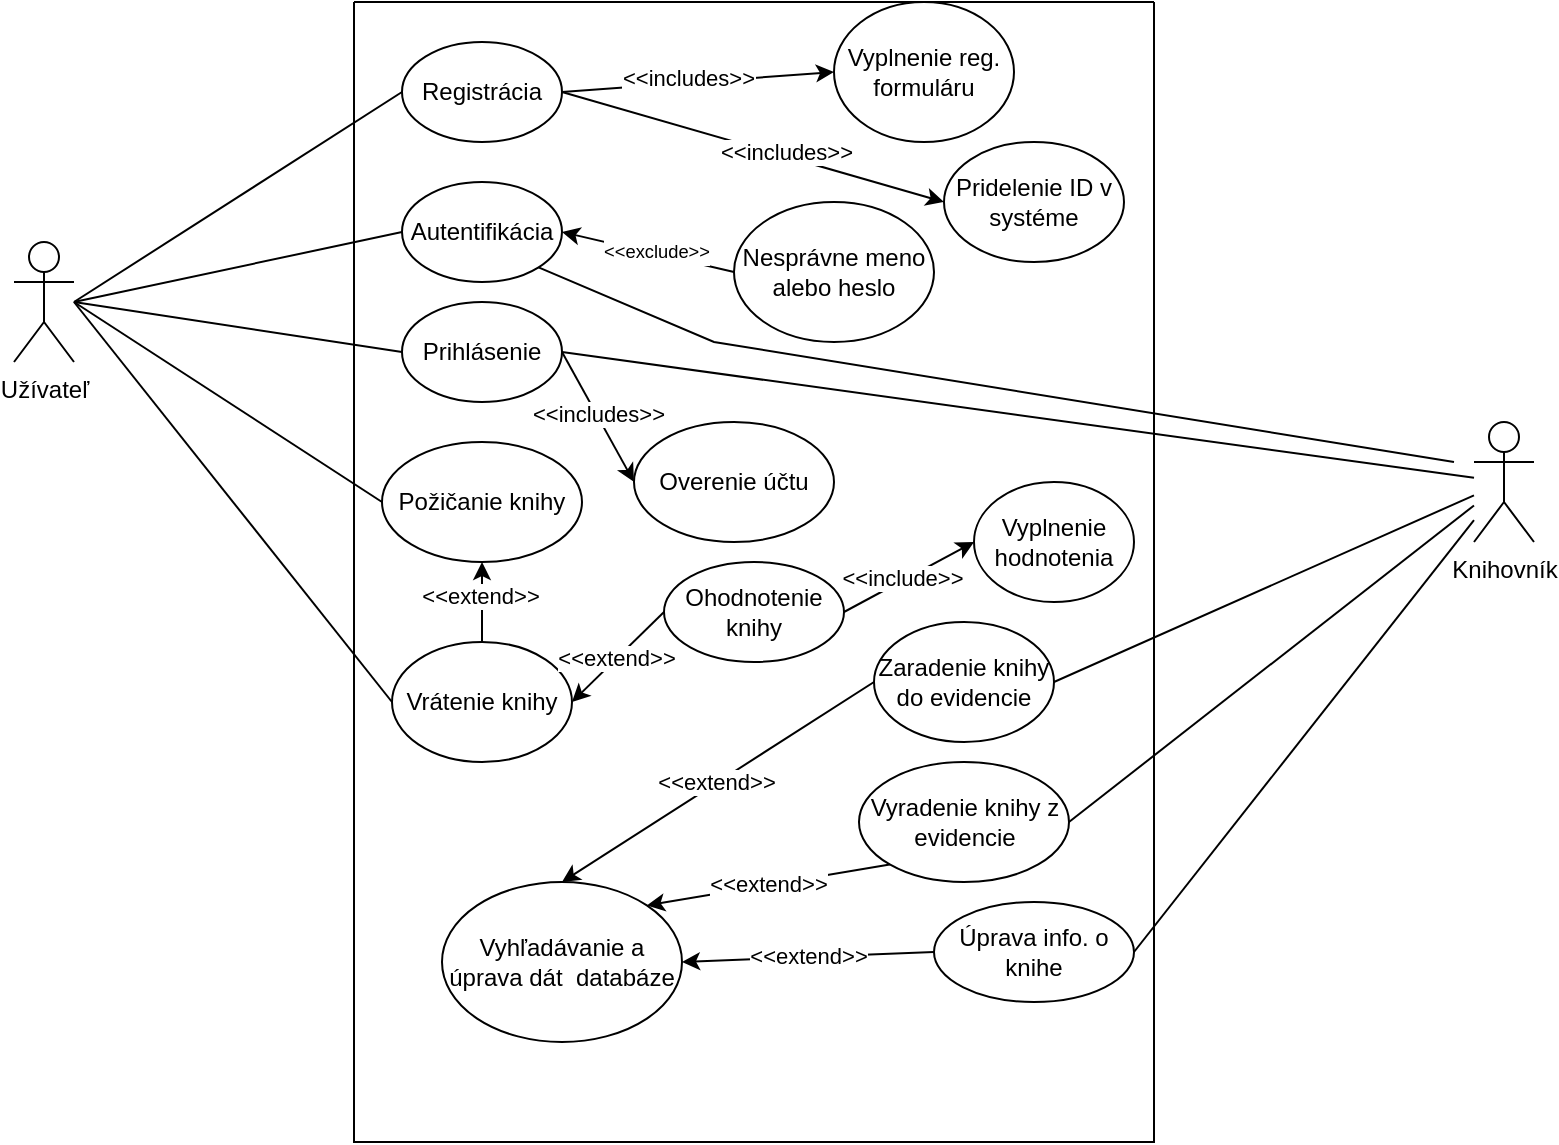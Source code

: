 <mxfile version="22.0.2" type="device">
  <diagram name="Page-1" id="lDSLANmzjrtu2QTE7FcU">
    <mxGraphModel dx="1050" dy="1703" grid="1" gridSize="10" guides="1" tooltips="1" connect="1" arrows="1" fold="1" page="1" pageScale="1" pageWidth="827" pageHeight="1169" math="0" shadow="0">
      <root>
        <mxCell id="0" />
        <mxCell id="1" parent="0" />
        <object label="Užívateľ" User="" id="IoMN5XkX6HUeP3w48aP1-1">
          <mxCell style="shape=umlActor;verticalLabelPosition=bottom;verticalAlign=top;html=1;outlineConnect=0;" vertex="1" parent="1">
            <mxGeometry x="140" y="110" width="30" height="60" as="geometry" />
          </mxCell>
        </object>
        <mxCell id="IoMN5XkX6HUeP3w48aP1-3" value="" style="swimlane;startSize=0;" vertex="1" parent="1">
          <mxGeometry x="310" y="-10" width="400" height="570" as="geometry" />
        </mxCell>
        <mxCell id="IoMN5XkX6HUeP3w48aP1-4" value="Autentifikácia" style="ellipse;whiteSpace=wrap;html=1;" vertex="1" parent="IoMN5XkX6HUeP3w48aP1-3">
          <mxGeometry x="24" y="90" width="80" height="50" as="geometry" />
        </mxCell>
        <mxCell id="IoMN5XkX6HUeP3w48aP1-10" value="Nesprávne meno alebo heslo" style="ellipse;whiteSpace=wrap;html=1;" vertex="1" parent="IoMN5XkX6HUeP3w48aP1-3">
          <mxGeometry x="190" y="100" width="100" height="70" as="geometry" />
        </mxCell>
        <mxCell id="IoMN5XkX6HUeP3w48aP1-13" value="" style="endArrow=classic;html=1;rounded=0;exitX=0;exitY=0.5;exitDx=0;exitDy=0;entryX=1;entryY=0.5;entryDx=0;entryDy=0;" edge="1" parent="IoMN5XkX6HUeP3w48aP1-3" source="IoMN5XkX6HUeP3w48aP1-10" target="IoMN5XkX6HUeP3w48aP1-4">
          <mxGeometry width="50" height="50" relative="1" as="geometry">
            <mxPoint x="-10" y="210" as="sourcePoint" />
            <mxPoint x="40" y="160" as="targetPoint" />
          </mxGeometry>
        </mxCell>
        <mxCell id="IoMN5XkX6HUeP3w48aP1-14" value="&lt;sub&gt;&amp;lt;&amp;lt;exclude&amp;gt;&amp;gt;&lt;/sub&gt;" style="edgeLabel;html=1;align=center;verticalAlign=middle;resizable=0;points=[];" vertex="1" connectable="0" parent="IoMN5XkX6HUeP3w48aP1-13">
          <mxGeometry x="-0.067" y="-3" relative="1" as="geometry">
            <mxPoint as="offset" />
          </mxGeometry>
        </mxCell>
        <mxCell id="IoMN5XkX6HUeP3w48aP1-15" value="Registrácia" style="ellipse;whiteSpace=wrap;html=1;" vertex="1" parent="IoMN5XkX6HUeP3w48aP1-3">
          <mxGeometry x="24" y="20" width="80" height="50" as="geometry" />
        </mxCell>
        <mxCell id="IoMN5XkX6HUeP3w48aP1-17" value="Vyplnenie reg. formuláru" style="ellipse;whiteSpace=wrap;html=1;" vertex="1" parent="IoMN5XkX6HUeP3w48aP1-3">
          <mxGeometry x="240" width="90" height="70" as="geometry" />
        </mxCell>
        <mxCell id="IoMN5XkX6HUeP3w48aP1-18" value="" style="endArrow=classic;html=1;rounded=0;exitX=1;exitY=0.5;exitDx=0;exitDy=0;entryX=0;entryY=0.5;entryDx=0;entryDy=0;" edge="1" parent="IoMN5XkX6HUeP3w48aP1-3" source="IoMN5XkX6HUeP3w48aP1-15" target="IoMN5XkX6HUeP3w48aP1-17">
          <mxGeometry width="50" height="50" relative="1" as="geometry">
            <mxPoint x="-10" y="220" as="sourcePoint" />
            <mxPoint x="40" y="170" as="targetPoint" />
          </mxGeometry>
        </mxCell>
        <mxCell id="IoMN5XkX6HUeP3w48aP1-19" value="&amp;lt;&amp;lt;includes&amp;gt;&amp;gt;" style="edgeLabel;html=1;align=center;verticalAlign=middle;resizable=0;points=[];" vertex="1" connectable="0" parent="IoMN5XkX6HUeP3w48aP1-18">
          <mxGeometry x="-0.068" y="3" relative="1" as="geometry">
            <mxPoint as="offset" />
          </mxGeometry>
        </mxCell>
        <mxCell id="IoMN5XkX6HUeP3w48aP1-20" value="Pridelenie ID v systéme" style="ellipse;whiteSpace=wrap;html=1;" vertex="1" parent="IoMN5XkX6HUeP3w48aP1-3">
          <mxGeometry x="295" y="70" width="90" height="60" as="geometry" />
        </mxCell>
        <mxCell id="IoMN5XkX6HUeP3w48aP1-21" value="" style="endArrow=classic;html=1;rounded=0;exitX=1;exitY=0.5;exitDx=0;exitDy=0;entryX=0;entryY=0.5;entryDx=0;entryDy=0;" edge="1" parent="IoMN5XkX6HUeP3w48aP1-3" source="IoMN5XkX6HUeP3w48aP1-15" target="IoMN5XkX6HUeP3w48aP1-20">
          <mxGeometry width="50" height="50" relative="1" as="geometry">
            <mxPoint x="-10" y="220" as="sourcePoint" />
            <mxPoint x="40" y="170" as="targetPoint" />
          </mxGeometry>
        </mxCell>
        <mxCell id="IoMN5XkX6HUeP3w48aP1-22" value="&amp;lt;&amp;lt;includes&amp;gt;&amp;gt;" style="edgeLabel;html=1;align=center;verticalAlign=middle;resizable=0;points=[];" vertex="1" connectable="0" parent="IoMN5XkX6HUeP3w48aP1-21">
          <mxGeometry x="0.16" y="2" relative="1" as="geometry">
            <mxPoint as="offset" />
          </mxGeometry>
        </mxCell>
        <mxCell id="IoMN5XkX6HUeP3w48aP1-23" value="Prihlásenie" style="ellipse;whiteSpace=wrap;html=1;" vertex="1" parent="IoMN5XkX6HUeP3w48aP1-3">
          <mxGeometry x="24" y="150" width="80" height="50" as="geometry" />
        </mxCell>
        <mxCell id="IoMN5XkX6HUeP3w48aP1-25" value="Overenie účtu" style="ellipse;whiteSpace=wrap;html=1;" vertex="1" parent="IoMN5XkX6HUeP3w48aP1-3">
          <mxGeometry x="140" y="210" width="100" height="60" as="geometry" />
        </mxCell>
        <mxCell id="IoMN5XkX6HUeP3w48aP1-26" value="" style="endArrow=classic;html=1;rounded=0;entryX=0;entryY=0.5;entryDx=0;entryDy=0;exitX=1;exitY=0.5;exitDx=0;exitDy=0;" edge="1" parent="IoMN5XkX6HUeP3w48aP1-3" source="IoMN5XkX6HUeP3w48aP1-23" target="IoMN5XkX6HUeP3w48aP1-25">
          <mxGeometry width="50" height="50" relative="1" as="geometry">
            <mxPoint x="-10" y="220" as="sourcePoint" />
            <mxPoint x="40" y="170" as="targetPoint" />
          </mxGeometry>
        </mxCell>
        <mxCell id="IoMN5XkX6HUeP3w48aP1-27" value="&amp;lt;&amp;lt;includes&amp;gt;&amp;gt;" style="edgeLabel;html=1;align=center;verticalAlign=middle;resizable=0;points=[];" vertex="1" connectable="0" parent="IoMN5XkX6HUeP3w48aP1-26">
          <mxGeometry x="-0.043" y="1" relative="1" as="geometry">
            <mxPoint as="offset" />
          </mxGeometry>
        </mxCell>
        <mxCell id="IoMN5XkX6HUeP3w48aP1-30" value="Požičanie knihy" style="ellipse;whiteSpace=wrap;html=1;" vertex="1" parent="IoMN5XkX6HUeP3w48aP1-3">
          <mxGeometry x="14" y="220" width="100" height="60" as="geometry" />
        </mxCell>
        <mxCell id="IoMN5XkX6HUeP3w48aP1-32" value="Vrátenie knihy" style="ellipse;whiteSpace=wrap;html=1;" vertex="1" parent="IoMN5XkX6HUeP3w48aP1-3">
          <mxGeometry x="19" y="320" width="90" height="60" as="geometry" />
        </mxCell>
        <mxCell id="IoMN5XkX6HUeP3w48aP1-34" value="Ohodnotenie knihy" style="ellipse;whiteSpace=wrap;html=1;" vertex="1" parent="IoMN5XkX6HUeP3w48aP1-3">
          <mxGeometry x="155" y="280" width="90" height="50" as="geometry" />
        </mxCell>
        <mxCell id="IoMN5XkX6HUeP3w48aP1-36" value="" style="endArrow=classic;html=1;rounded=0;exitX=0;exitY=0.5;exitDx=0;exitDy=0;entryX=1;entryY=0.5;entryDx=0;entryDy=0;" edge="1" parent="IoMN5XkX6HUeP3w48aP1-3" source="IoMN5XkX6HUeP3w48aP1-34" target="IoMN5XkX6HUeP3w48aP1-32">
          <mxGeometry width="50" height="50" relative="1" as="geometry">
            <mxPoint x="-50" y="230" as="sourcePoint" />
            <mxPoint y="180" as="targetPoint" />
          </mxGeometry>
        </mxCell>
        <mxCell id="IoMN5XkX6HUeP3w48aP1-37" value="&amp;lt;&amp;lt;extend&amp;gt;&amp;gt;" style="edgeLabel;html=1;align=center;verticalAlign=middle;resizable=0;points=[];" vertex="1" connectable="0" parent="IoMN5XkX6HUeP3w48aP1-36">
          <mxGeometry x="0.037" y="-1" relative="1" as="geometry">
            <mxPoint as="offset" />
          </mxGeometry>
        </mxCell>
        <mxCell id="IoMN5XkX6HUeP3w48aP1-38" value="" style="endArrow=classic;html=1;rounded=0;exitX=0.5;exitY=0;exitDx=0;exitDy=0;entryX=0.5;entryY=1;entryDx=0;entryDy=0;" edge="1" parent="IoMN5XkX6HUeP3w48aP1-3" source="IoMN5XkX6HUeP3w48aP1-32" target="IoMN5XkX6HUeP3w48aP1-30">
          <mxGeometry width="50" height="50" relative="1" as="geometry">
            <mxPoint x="-50" y="230" as="sourcePoint" />
            <mxPoint y="180" as="targetPoint" />
          </mxGeometry>
        </mxCell>
        <mxCell id="IoMN5XkX6HUeP3w48aP1-39" value="&amp;lt;&amp;lt;extend&amp;gt;&amp;gt;" style="edgeLabel;html=1;align=center;verticalAlign=middle;resizable=0;points=[];" vertex="1" connectable="0" parent="IoMN5XkX6HUeP3w48aP1-38">
          <mxGeometry x="0.14" y="1" relative="1" as="geometry">
            <mxPoint as="offset" />
          </mxGeometry>
        </mxCell>
        <mxCell id="IoMN5XkX6HUeP3w48aP1-40" value="Vyplnenie hodnotenia" style="ellipse;whiteSpace=wrap;html=1;" vertex="1" parent="IoMN5XkX6HUeP3w48aP1-3">
          <mxGeometry x="310" y="240" width="80" height="60" as="geometry" />
        </mxCell>
        <mxCell id="IoMN5XkX6HUeP3w48aP1-41" value="" style="endArrow=classic;html=1;rounded=0;exitX=1;exitY=0.5;exitDx=0;exitDy=0;entryX=0;entryY=0.5;entryDx=0;entryDy=0;" edge="1" parent="IoMN5XkX6HUeP3w48aP1-3" source="IoMN5XkX6HUeP3w48aP1-34" target="IoMN5XkX6HUeP3w48aP1-40">
          <mxGeometry width="50" height="50" relative="1" as="geometry">
            <mxPoint x="-50" y="230" as="sourcePoint" />
            <mxPoint y="180" as="targetPoint" />
          </mxGeometry>
        </mxCell>
        <mxCell id="IoMN5XkX6HUeP3w48aP1-42" value="&amp;lt;&amp;lt;include&amp;gt;&amp;gt;" style="edgeLabel;html=1;align=center;verticalAlign=middle;resizable=0;points=[];" vertex="1" connectable="0" parent="IoMN5XkX6HUeP3w48aP1-41">
          <mxGeometry x="-0.091" y="1" relative="1" as="geometry">
            <mxPoint as="offset" />
          </mxGeometry>
        </mxCell>
        <mxCell id="IoMN5XkX6HUeP3w48aP1-44" value="Zaradenie knihy do evidencie" style="ellipse;whiteSpace=wrap;html=1;" vertex="1" parent="IoMN5XkX6HUeP3w48aP1-3">
          <mxGeometry x="260" y="310" width="90" height="60" as="geometry" />
        </mxCell>
        <mxCell id="IoMN5XkX6HUeP3w48aP1-46" value="Úprava info. o knihe" style="ellipse;whiteSpace=wrap;html=1;" vertex="1" parent="IoMN5XkX6HUeP3w48aP1-3">
          <mxGeometry x="290" y="450" width="100" height="50" as="geometry" />
        </mxCell>
        <mxCell id="IoMN5XkX6HUeP3w48aP1-48" value="Vyradenie knihy z evidencie" style="ellipse;whiteSpace=wrap;html=1;" vertex="1" parent="IoMN5XkX6HUeP3w48aP1-3">
          <mxGeometry x="252.5" y="380" width="105" height="60" as="geometry" />
        </mxCell>
        <mxCell id="IoMN5XkX6HUeP3w48aP1-52" value="Vyhľadávanie a úprava dát&amp;nbsp; databáze" style="ellipse;whiteSpace=wrap;html=1;" vertex="1" parent="IoMN5XkX6HUeP3w48aP1-3">
          <mxGeometry x="44" y="440" width="120" height="80" as="geometry" />
        </mxCell>
        <mxCell id="IoMN5XkX6HUeP3w48aP1-53" value="" style="endArrow=classic;html=1;rounded=0;exitX=0;exitY=0.5;exitDx=0;exitDy=0;entryX=0.5;entryY=0;entryDx=0;entryDy=0;" edge="1" parent="IoMN5XkX6HUeP3w48aP1-3" source="IoMN5XkX6HUeP3w48aP1-44" target="IoMN5XkX6HUeP3w48aP1-52">
          <mxGeometry width="50" height="50" relative="1" as="geometry">
            <mxPoint x="170" y="310" as="sourcePoint" />
            <mxPoint x="220" y="260" as="targetPoint" />
          </mxGeometry>
        </mxCell>
        <mxCell id="IoMN5XkX6HUeP3w48aP1-54" value="&amp;lt;&amp;lt;extend&amp;gt;&amp;gt;" style="edgeLabel;html=1;align=center;verticalAlign=middle;resizable=0;points=[];" vertex="1" connectable="0" parent="IoMN5XkX6HUeP3w48aP1-53">
          <mxGeometry x="0.004" y="-1" relative="1" as="geometry">
            <mxPoint as="offset" />
          </mxGeometry>
        </mxCell>
        <mxCell id="IoMN5XkX6HUeP3w48aP1-57" value="" style="endArrow=classic;html=1;rounded=0;exitX=0;exitY=0.5;exitDx=0;exitDy=0;entryX=1;entryY=0.5;entryDx=0;entryDy=0;" edge="1" parent="IoMN5XkX6HUeP3w48aP1-3" source="IoMN5XkX6HUeP3w48aP1-46" target="IoMN5XkX6HUeP3w48aP1-52">
          <mxGeometry width="50" height="50" relative="1" as="geometry">
            <mxPoint x="280" y="360" as="sourcePoint" />
            <mxPoint x="124" y="460" as="targetPoint" />
          </mxGeometry>
        </mxCell>
        <mxCell id="IoMN5XkX6HUeP3w48aP1-58" value="&amp;lt;&amp;lt;extend&amp;gt;&amp;gt;" style="edgeLabel;html=1;align=center;verticalAlign=middle;resizable=0;points=[];" vertex="1" connectable="0" parent="IoMN5XkX6HUeP3w48aP1-57">
          <mxGeometry x="0.004" y="-1" relative="1" as="geometry">
            <mxPoint as="offset" />
          </mxGeometry>
        </mxCell>
        <mxCell id="IoMN5XkX6HUeP3w48aP1-55" value="" style="endArrow=classic;html=1;rounded=0;exitX=0;exitY=1;exitDx=0;exitDy=0;entryX=1;entryY=0;entryDx=0;entryDy=0;" edge="1" parent="IoMN5XkX6HUeP3w48aP1-3" source="IoMN5XkX6HUeP3w48aP1-48" target="IoMN5XkX6HUeP3w48aP1-52">
          <mxGeometry width="50" height="50" relative="1" as="geometry">
            <mxPoint x="270" y="350" as="sourcePoint" />
            <mxPoint x="114" y="450" as="targetPoint" />
          </mxGeometry>
        </mxCell>
        <mxCell id="IoMN5XkX6HUeP3w48aP1-56" value="&amp;lt;&amp;lt;extend&amp;gt;&amp;gt;" style="edgeLabel;html=1;align=center;verticalAlign=middle;resizable=0;points=[];" vertex="1" connectable="0" parent="IoMN5XkX6HUeP3w48aP1-55">
          <mxGeometry x="0.004" y="-1" relative="1" as="geometry">
            <mxPoint as="offset" />
          </mxGeometry>
        </mxCell>
        <mxCell id="IoMN5XkX6HUeP3w48aP1-9" value="" style="endArrow=none;html=1;rounded=0;entryX=0;entryY=0.5;entryDx=0;entryDy=0;" edge="1" parent="1" target="IoMN5XkX6HUeP3w48aP1-4">
          <mxGeometry width="50" height="50" relative="1" as="geometry">
            <mxPoint x="170" y="140" as="sourcePoint" />
            <mxPoint x="350" y="180" as="targetPoint" />
          </mxGeometry>
        </mxCell>
        <mxCell id="IoMN5XkX6HUeP3w48aP1-16" value="" style="endArrow=none;html=1;rounded=0;entryX=0;entryY=0.5;entryDx=0;entryDy=0;" edge="1" parent="1" target="IoMN5XkX6HUeP3w48aP1-15">
          <mxGeometry width="50" height="50" relative="1" as="geometry">
            <mxPoint x="170" y="140" as="sourcePoint" />
            <mxPoint x="350" y="190" as="targetPoint" />
          </mxGeometry>
        </mxCell>
        <mxCell id="IoMN5XkX6HUeP3w48aP1-24" value="" style="endArrow=none;html=1;rounded=0;entryX=0;entryY=0.5;entryDx=0;entryDy=0;" edge="1" parent="1" target="IoMN5XkX6HUeP3w48aP1-23">
          <mxGeometry width="50" height="50" relative="1" as="geometry">
            <mxPoint x="170" y="140" as="sourcePoint" />
            <mxPoint x="350" y="190" as="targetPoint" />
          </mxGeometry>
        </mxCell>
        <mxCell id="IoMN5XkX6HUeP3w48aP1-31" value="" style="endArrow=none;html=1;rounded=0;entryX=0;entryY=0.5;entryDx=0;entryDy=0;" edge="1" parent="1" target="IoMN5XkX6HUeP3w48aP1-30">
          <mxGeometry width="50" height="50" relative="1" as="geometry">
            <mxPoint x="170" y="140" as="sourcePoint" />
            <mxPoint x="310" y="200" as="targetPoint" />
          </mxGeometry>
        </mxCell>
        <mxCell id="IoMN5XkX6HUeP3w48aP1-33" value="" style="endArrow=none;html=1;rounded=0;entryX=0;entryY=0.5;entryDx=0;entryDy=0;" edge="1" parent="1" target="IoMN5XkX6HUeP3w48aP1-32">
          <mxGeometry width="50" height="50" relative="1" as="geometry">
            <mxPoint x="170" y="140" as="sourcePoint" />
            <mxPoint x="310" y="200" as="targetPoint" />
          </mxGeometry>
        </mxCell>
        <mxCell id="IoMN5XkX6HUeP3w48aP1-43" value="Knihovník" style="shape=umlActor;verticalLabelPosition=bottom;verticalAlign=top;html=1;outlineConnect=0;" vertex="1" parent="1">
          <mxGeometry x="870" y="200" width="30" height="60" as="geometry" />
        </mxCell>
        <mxCell id="IoMN5XkX6HUeP3w48aP1-45" value="" style="endArrow=none;html=1;rounded=0;exitX=1;exitY=0.5;exitDx=0;exitDy=0;" edge="1" parent="1" source="IoMN5XkX6HUeP3w48aP1-44" target="IoMN5XkX6HUeP3w48aP1-43">
          <mxGeometry width="50" height="50" relative="1" as="geometry">
            <mxPoint x="480" y="330" as="sourcePoint" />
            <mxPoint x="530" y="280" as="targetPoint" />
          </mxGeometry>
        </mxCell>
        <mxCell id="IoMN5XkX6HUeP3w48aP1-49" value="" style="endArrow=none;html=1;rounded=0;exitX=1;exitY=0.5;exitDx=0;exitDy=0;" edge="1" parent="1" source="IoMN5XkX6HUeP3w48aP1-48" target="IoMN5XkX6HUeP3w48aP1-43">
          <mxGeometry width="50" height="50" relative="1" as="geometry">
            <mxPoint x="480" y="330" as="sourcePoint" />
            <mxPoint x="870" y="300" as="targetPoint" />
          </mxGeometry>
        </mxCell>
        <mxCell id="IoMN5XkX6HUeP3w48aP1-51" value="" style="endArrow=none;html=1;rounded=0;exitX=1;exitY=0.5;exitDx=0;exitDy=0;" edge="1" parent="1" source="IoMN5XkX6HUeP3w48aP1-46" target="IoMN5XkX6HUeP3w48aP1-43">
          <mxGeometry width="50" height="50" relative="1" as="geometry">
            <mxPoint x="480" y="330" as="sourcePoint" />
            <mxPoint x="870" y="300" as="targetPoint" />
          </mxGeometry>
        </mxCell>
        <mxCell id="IoMN5XkX6HUeP3w48aP1-59" value="" style="endArrow=none;html=1;rounded=0;exitX=1;exitY=0.5;exitDx=0;exitDy=0;" edge="1" parent="1" source="IoMN5XkX6HUeP3w48aP1-23" target="IoMN5XkX6HUeP3w48aP1-43">
          <mxGeometry width="50" height="50" relative="1" as="geometry">
            <mxPoint x="480" y="270" as="sourcePoint" />
            <mxPoint x="870" y="240" as="targetPoint" />
          </mxGeometry>
        </mxCell>
        <mxCell id="IoMN5XkX6HUeP3w48aP1-60" value="" style="endArrow=none;html=1;rounded=0;exitX=1;exitY=1;exitDx=0;exitDy=0;" edge="1" parent="1" source="IoMN5XkX6HUeP3w48aP1-4">
          <mxGeometry width="50" height="50" relative="1" as="geometry">
            <mxPoint x="480" y="210" as="sourcePoint" />
            <mxPoint x="860" y="220" as="targetPoint" />
            <Array as="points">
              <mxPoint x="490" y="160" />
            </Array>
          </mxGeometry>
        </mxCell>
      </root>
    </mxGraphModel>
  </diagram>
</mxfile>
